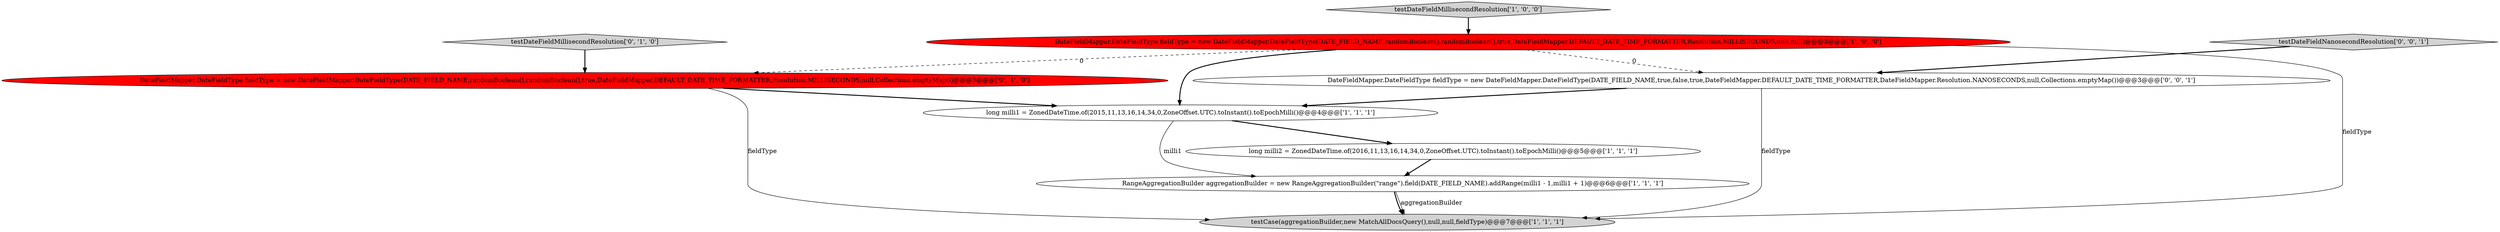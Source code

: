 digraph {
2 [style = filled, label = "RangeAggregationBuilder aggregationBuilder = new RangeAggregationBuilder(\"range\").field(DATE_FIELD_NAME).addRange(milli1 - 1,milli1 + 1)@@@6@@@['1', '1', '1']", fillcolor = white, shape = ellipse image = "AAA0AAABBB1BBB"];
8 [style = filled, label = "testDateFieldNanosecondResolution['0', '0', '1']", fillcolor = lightgray, shape = diamond image = "AAA0AAABBB3BBB"];
0 [style = filled, label = "testCase(aggregationBuilder,new MatchAllDocsQuery(),null,null,fieldType)@@@7@@@['1', '1', '1']", fillcolor = lightgray, shape = ellipse image = "AAA0AAABBB1BBB"];
7 [style = filled, label = "DateFieldMapper.DateFieldType fieldType = new DateFieldMapper.DateFieldType(DATE_FIELD_NAME,randomBoolean(),randomBoolean(),true,DateFieldMapper.DEFAULT_DATE_TIME_FORMATTER,Resolution.MILLISECONDS,null,Collections.emptyMap())@@@3@@@['0', '1', '0']", fillcolor = red, shape = ellipse image = "AAA1AAABBB2BBB"];
9 [style = filled, label = "DateFieldMapper.DateFieldType fieldType = new DateFieldMapper.DateFieldType(DATE_FIELD_NAME,true,false,true,DateFieldMapper.DEFAULT_DATE_TIME_FORMATTER,DateFieldMapper.Resolution.NANOSECONDS,null,Collections.emptyMap())@@@3@@@['0', '0', '1']", fillcolor = white, shape = ellipse image = "AAA0AAABBB3BBB"];
6 [style = filled, label = "testDateFieldMillisecondResolution['0', '1', '0']", fillcolor = lightgray, shape = diamond image = "AAA0AAABBB2BBB"];
5 [style = filled, label = "DateFieldMapper.DateFieldType fieldType = new DateFieldMapper.DateFieldType(DATE_FIELD_NAME,randomBoolean(),randomBoolean(),true,DateFieldMapper.DEFAULT_DATE_TIME_FORMATTER,Resolution.MILLISECONDS,null,null)@@@3@@@['1', '0', '0']", fillcolor = red, shape = ellipse image = "AAA1AAABBB1BBB"];
4 [style = filled, label = "testDateFieldMillisecondResolution['1', '0', '0']", fillcolor = lightgray, shape = diamond image = "AAA0AAABBB1BBB"];
1 [style = filled, label = "long milli2 = ZonedDateTime.of(2016,11,13,16,14,34,0,ZoneOffset.UTC).toInstant().toEpochMilli()@@@5@@@['1', '1', '1']", fillcolor = white, shape = ellipse image = "AAA0AAABBB1BBB"];
3 [style = filled, label = "long milli1 = ZonedDateTime.of(2015,11,13,16,14,34,0,ZoneOffset.UTC).toInstant().toEpochMilli()@@@4@@@['1', '1', '1']", fillcolor = white, shape = ellipse image = "AAA0AAABBB1BBB"];
5->3 [style = bold, label=""];
9->3 [style = bold, label=""];
5->0 [style = solid, label="fieldType"];
2->0 [style = solid, label="aggregationBuilder"];
1->2 [style = bold, label=""];
2->0 [style = bold, label=""];
3->2 [style = solid, label="milli1"];
7->0 [style = solid, label="fieldType"];
5->9 [style = dashed, label="0"];
5->7 [style = dashed, label="0"];
6->7 [style = bold, label=""];
3->1 [style = bold, label=""];
4->5 [style = bold, label=""];
7->3 [style = bold, label=""];
9->0 [style = solid, label="fieldType"];
8->9 [style = bold, label=""];
}
